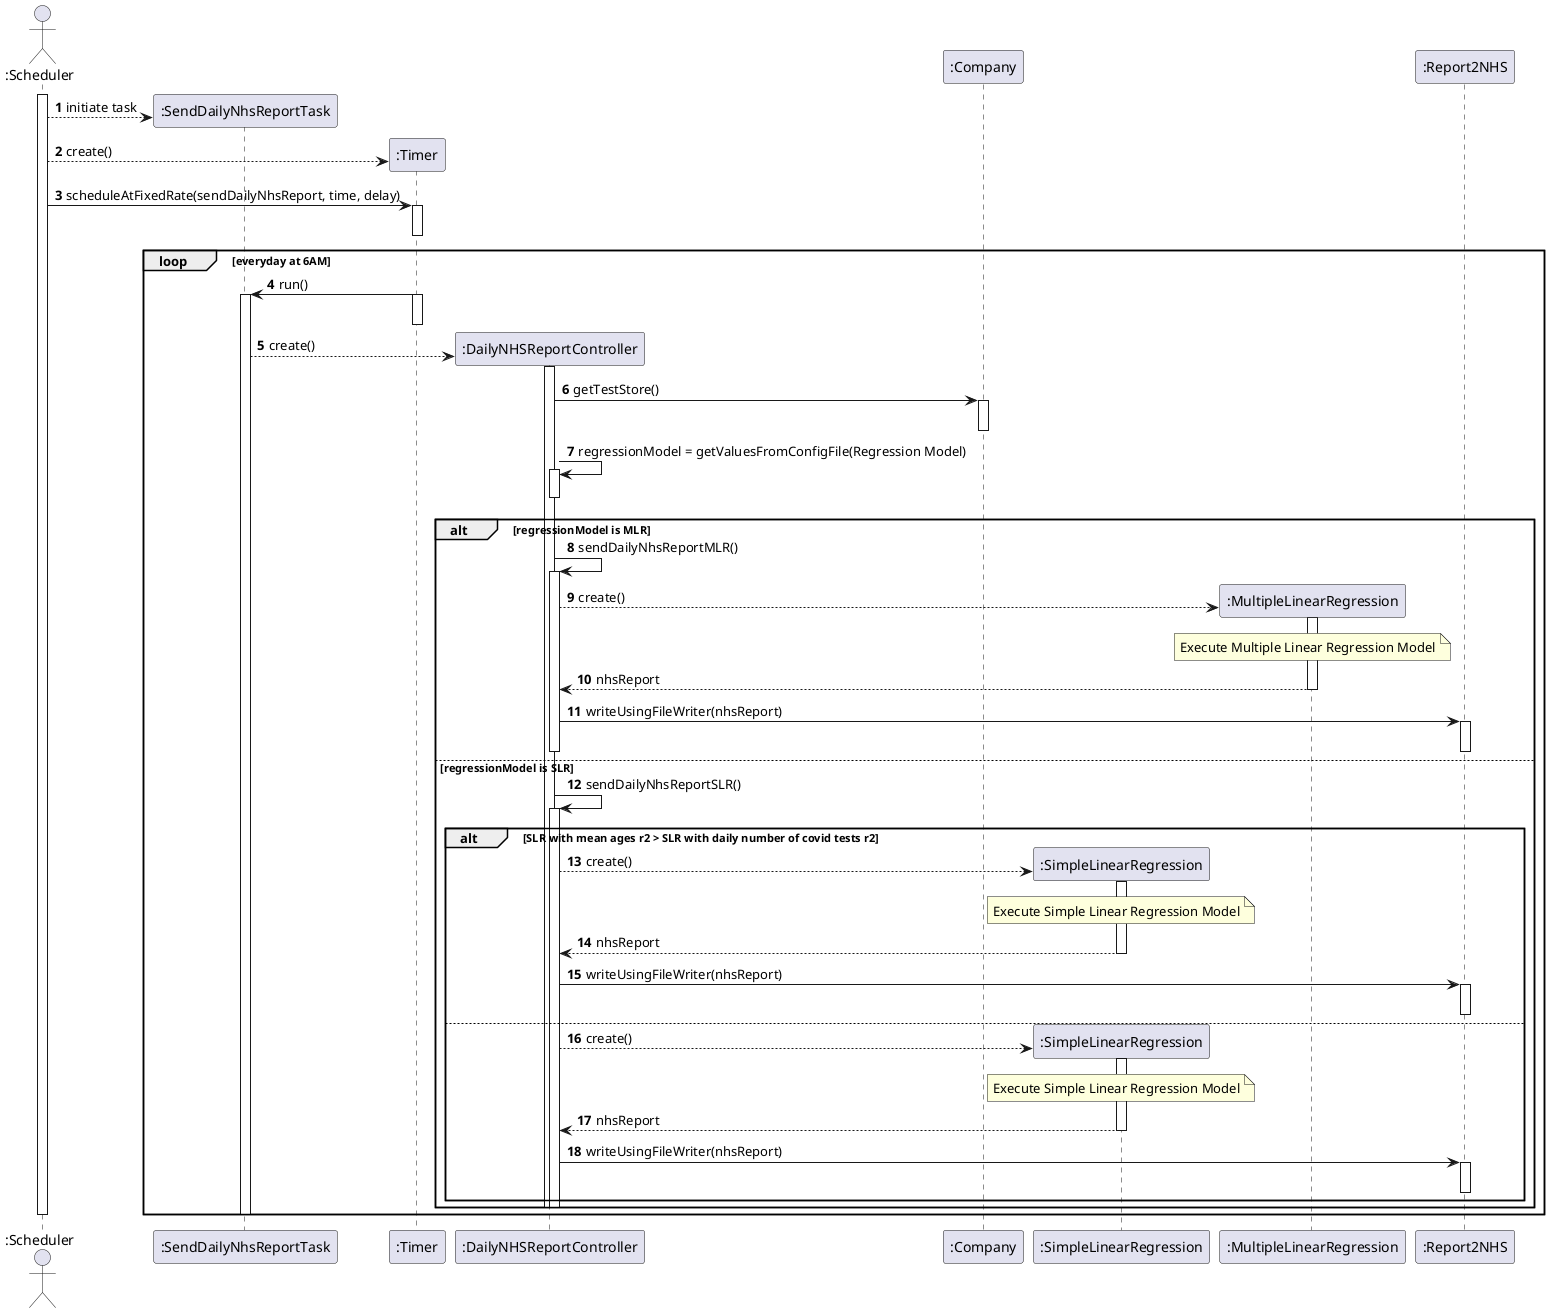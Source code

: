 @startuml
'https://plantuml.com/class-diagram

autonumber

actor ":Scheduler" as S
participant ":SendDailyNhsReportTask" as TASK
participant ":Timer" as TIMER
participant ":DailyNHSReportController" as CTRL

participant ":Company" as COMP
participant ":SimpleLinearRegression" as SLR
participant ":MultipleLinearRegression" as MLR
participant ":Report2NHS" as Report2NHS

activate S
S --> TASK** : initiate task

S --> TIMER** : create()
S -> TIMER : scheduleAtFixedRate(sendDailyNhsReport, time, delay)
activate TIMER
deactivate TIMER
loop everyday at 6AM
TIMER -> TASK : run()
activate TIMER
deactivate TIMER
activate TASK
TASK --> CTRL ** : create()
activate CTRL
CTRL -> COMP : getTestStore()
activate COMP
deactivate COMP
CTRL -> CTRL : regressionModel = getValuesFromConfigFile(Regression Model)
activate CTRL
deactivate CTRL
alt regressionModel is MLR
CTRL -> CTRL : sendDailyNhsReportMLR()
activate CTRL
CTRL --> MLR** : create()
activate MLR
note over MLR: Execute Multiple Linear Regression Model
MLR --> CTRL : nhsReport
deactivate MLR
CTRL -> Report2NHS : writeUsingFileWriter(nhsReport)
activate Report2NHS
deactivate Report2NHS
deactivate CTRL
else regressionModel is SLR
CTRL -> CTRL : sendDailyNhsReportSLR()
activate CTRL

alt SLR with mean ages r2 > SLR with daily number of covid tests r2
CTRL --> SLR** : create()
activate SLR
note over SLR: Execute Simple Linear Regression Model
SLR --> CTRL : nhsReport
deactivate SLR
CTRL -> Report2NHS : writeUsingFileWriter(nhsReport)
activate Report2NHS
deactivate Report2NHS
else
CTRL --> SLR** : create()
activate SLR
note over SLR: Execute Simple Linear Regression Model
SLR --> CTRL : nhsReport
deactivate SLR
CTRL -> Report2NHS : writeUsingFileWriter(nhsReport)
activate Report2NHS
deactivate Report2NHS
end
deactivate CTRL
activate CTRL
deactivate CTRL
end
deactivate CTRL
deactivate TASK
deactivate S
end loop

@enduml